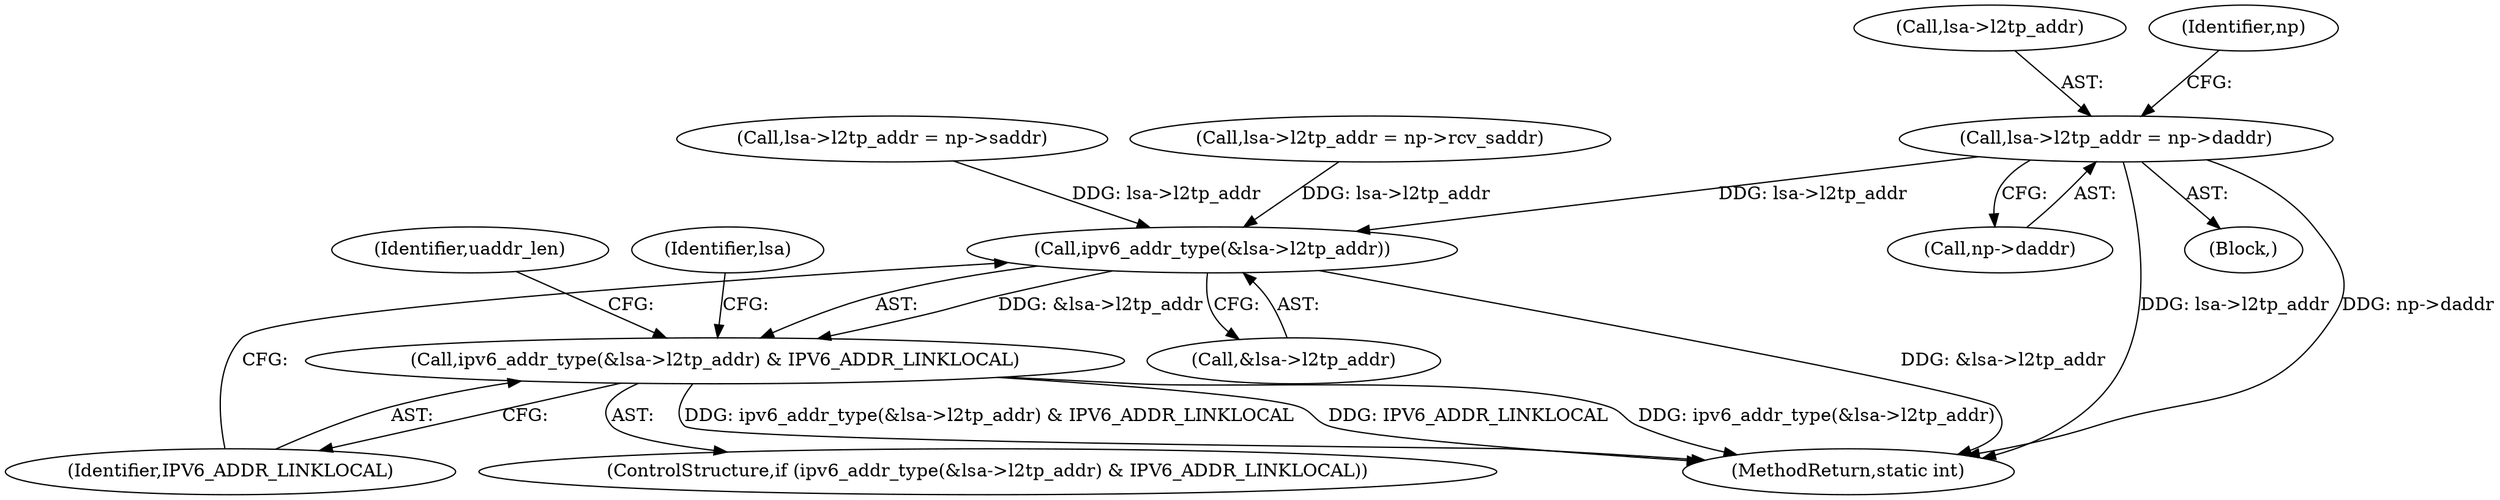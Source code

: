 digraph "0_linux_04d4fbca1017c11381e7d82acea21dd741e748bc@pointer" {
"1000166" [label="(Call,lsa->l2tp_addr = np->daddr)"];
"1000216" [label="(Call,ipv6_addr_type(&lsa->l2tp_addr))"];
"1000215" [label="(Call,ipv6_addr_type(&lsa->l2tp_addr) & IPV6_ADDR_LINKLOCAL)"];
"1000237" [label="(MethodReturn,static int)"];
"1000170" [label="(Call,np->daddr)"];
"1000167" [label="(Call,lsa->l2tp_addr)"];
"1000221" [label="(Identifier,IPV6_ADDR_LINKLOCAL)"];
"1000150" [label="(Block,)"];
"1000231" [label="(Identifier,uaddr_len)"];
"1000192" [label="(Call,lsa->l2tp_addr = np->saddr)"];
"1000214" [label="(ControlStructure,if (ipv6_addr_type(&lsa->l2tp_addr) & IPV6_ADDR_LINKLOCAL))"];
"1000175" [label="(Identifier,np)"];
"1000215" [label="(Call,ipv6_addr_type(&lsa->l2tp_addr) & IPV6_ADDR_LINKLOCAL)"];
"1000216" [label="(Call,ipv6_addr_type(&lsa->l2tp_addr))"];
"1000200" [label="(Call,lsa->l2tp_addr = np->rcv_saddr)"];
"1000166" [label="(Call,lsa->l2tp_addr = np->daddr)"];
"1000224" [label="(Identifier,lsa)"];
"1000217" [label="(Call,&lsa->l2tp_addr)"];
"1000166" -> "1000150"  [label="AST: "];
"1000166" -> "1000170"  [label="CFG: "];
"1000167" -> "1000166"  [label="AST: "];
"1000170" -> "1000166"  [label="AST: "];
"1000175" -> "1000166"  [label="CFG: "];
"1000166" -> "1000237"  [label="DDG: lsa->l2tp_addr"];
"1000166" -> "1000237"  [label="DDG: np->daddr"];
"1000166" -> "1000216"  [label="DDG: lsa->l2tp_addr"];
"1000216" -> "1000215"  [label="AST: "];
"1000216" -> "1000217"  [label="CFG: "];
"1000217" -> "1000216"  [label="AST: "];
"1000221" -> "1000216"  [label="CFG: "];
"1000216" -> "1000237"  [label="DDG: &lsa->l2tp_addr"];
"1000216" -> "1000215"  [label="DDG: &lsa->l2tp_addr"];
"1000200" -> "1000216"  [label="DDG: lsa->l2tp_addr"];
"1000192" -> "1000216"  [label="DDG: lsa->l2tp_addr"];
"1000215" -> "1000214"  [label="AST: "];
"1000215" -> "1000221"  [label="CFG: "];
"1000221" -> "1000215"  [label="AST: "];
"1000224" -> "1000215"  [label="CFG: "];
"1000231" -> "1000215"  [label="CFG: "];
"1000215" -> "1000237"  [label="DDG: IPV6_ADDR_LINKLOCAL"];
"1000215" -> "1000237"  [label="DDG: ipv6_addr_type(&lsa->l2tp_addr)"];
"1000215" -> "1000237"  [label="DDG: ipv6_addr_type(&lsa->l2tp_addr) & IPV6_ADDR_LINKLOCAL"];
}
